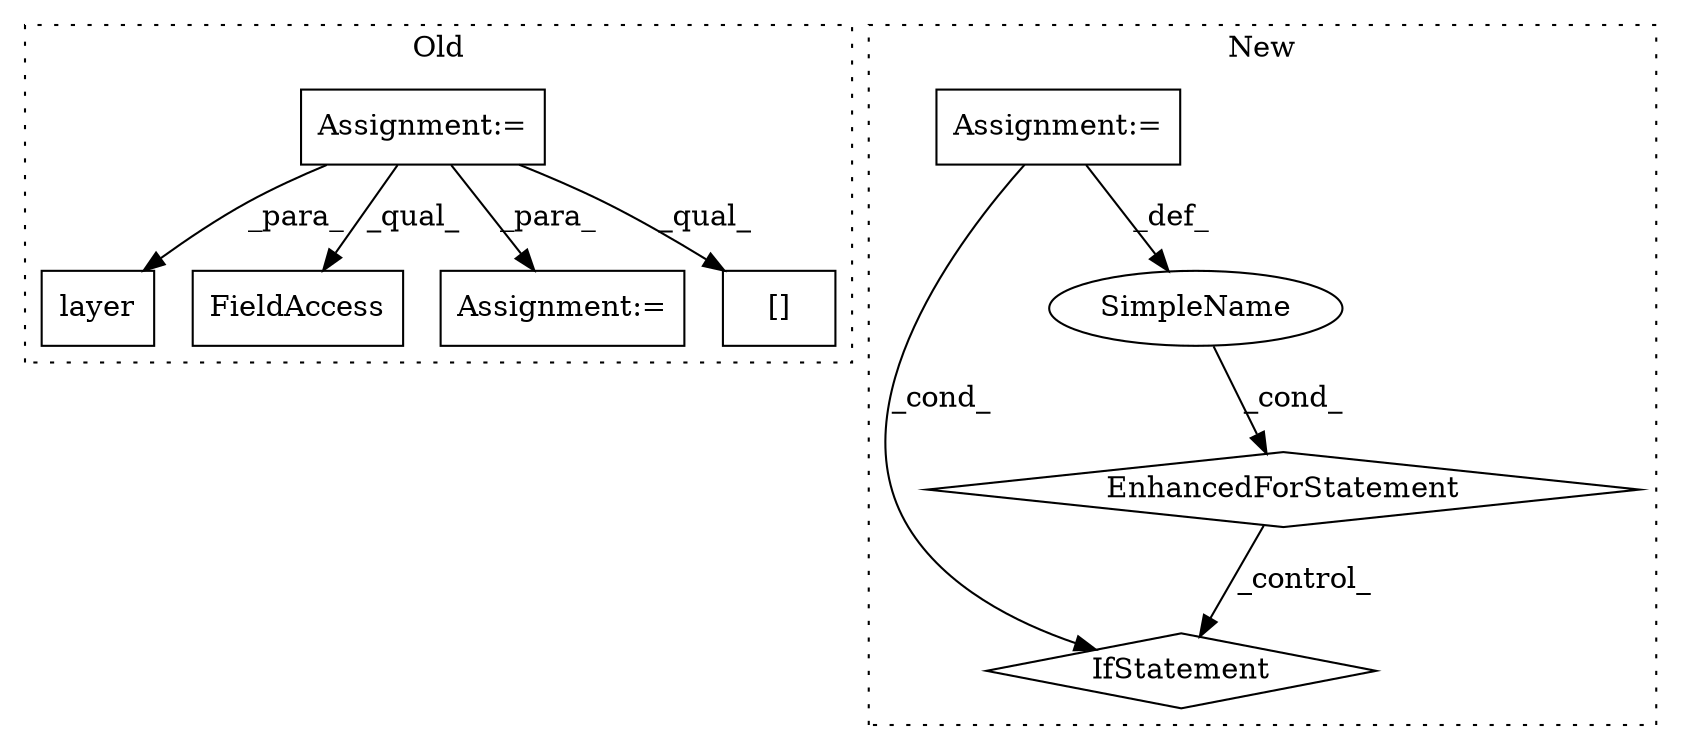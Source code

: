 digraph G {
subgraph cluster0 {
1 [label="layer" a="32" s="3978,3999" l="6,1" shape="box"];
6 [label="Assignment:=" a="7" s="3331" l="1" shape="box"];
7 [label="FieldAccess" a="22" s="3860" l="21" shape="box"];
8 [label="Assignment:=" a="7" s="3828" l="1" shape="box"];
9 [label="[]" a="2" s="3920,3934" l="13,1" shape="box"];
label = "Old";
style="dotted";
}
subgraph cluster1 {
2 [label="EnhancedForStatement" a="70" s="5910,6000" l="53,2" shape="diamond"];
3 [label="Assignment:=" a="7" s="5910,6000" l="53,2" shape="box"];
4 [label="IfStatement" a="25" s="6183,6216" l="4,2" shape="diamond"];
5 [label="SimpleName" a="42" s="5971" l="1" shape="ellipse"];
label = "New";
style="dotted";
}
2 -> 4 [label="_control_"];
3 -> 5 [label="_def_"];
3 -> 4 [label="_cond_"];
5 -> 2 [label="_cond_"];
6 -> 9 [label="_qual_"];
6 -> 7 [label="_qual_"];
6 -> 1 [label="_para_"];
6 -> 8 [label="_para_"];
}
